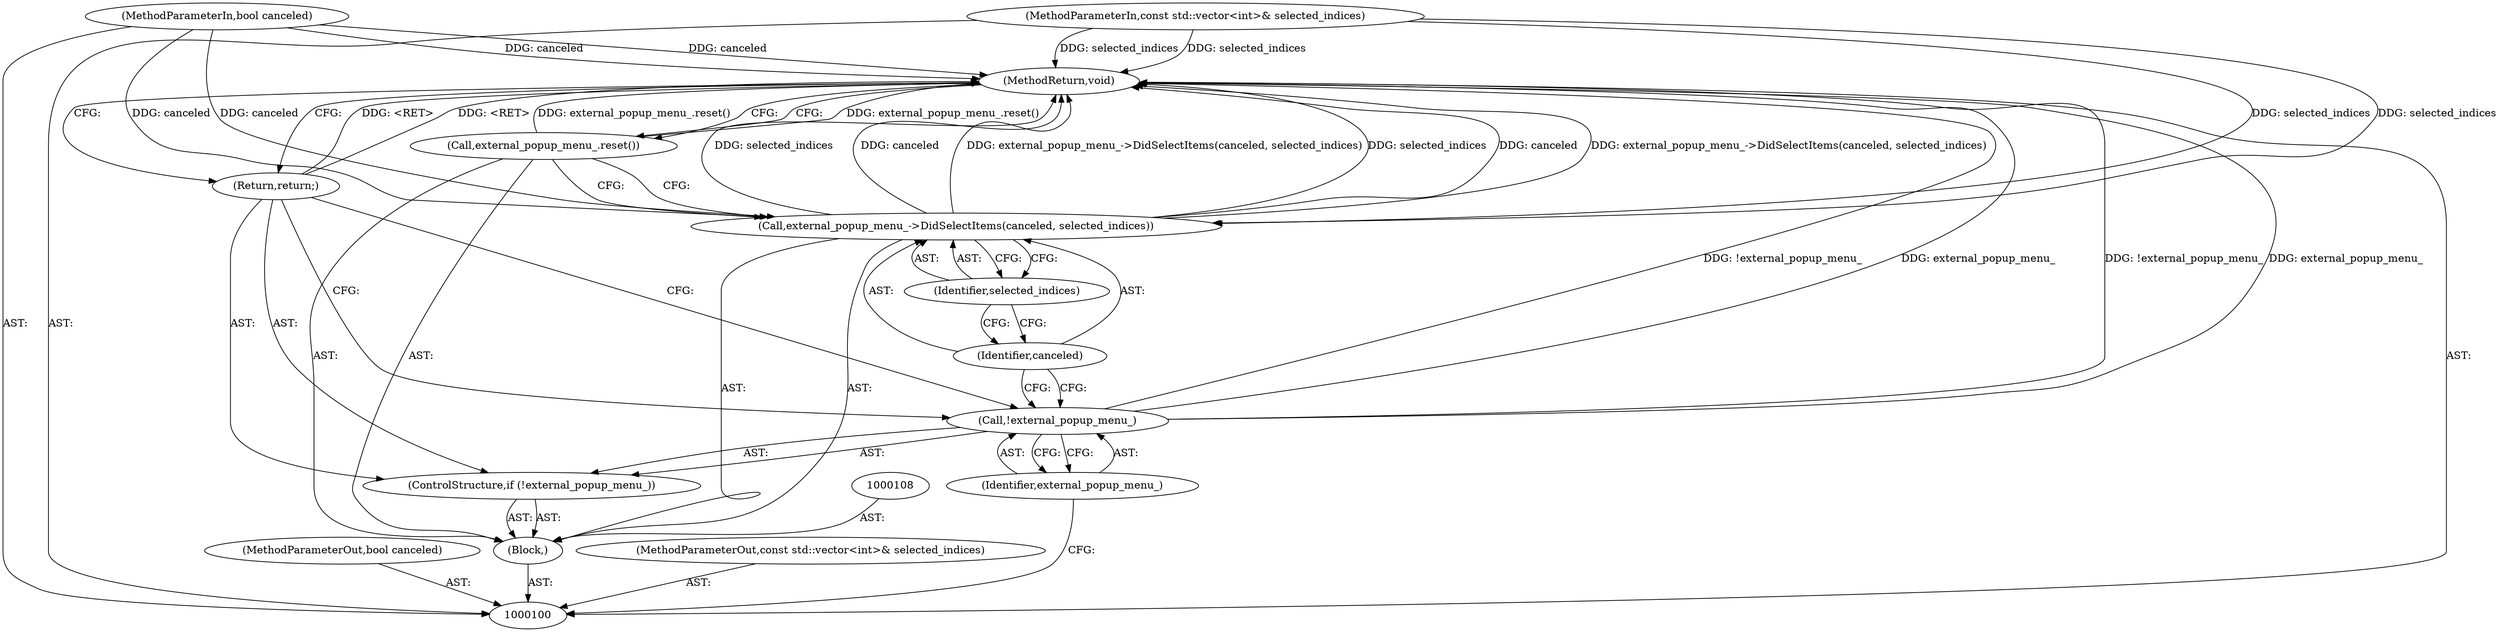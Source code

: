 digraph "1_Chrome_5405341d5cc268a0b2ff0678bd78ddda0892e7ea_0" {
"1000113" [label="(MethodReturn,void)"];
"1000101" [label="(MethodParameterIn,bool canceled)"];
"1000132" [label="(MethodParameterOut,bool canceled)"];
"1000102" [label="(MethodParameterIn,const std::vector<int>& selected_indices)"];
"1000133" [label="(MethodParameterOut,const std::vector<int>& selected_indices)"];
"1000103" [label="(Block,)"];
"1000104" [label="(ControlStructure,if (!external_popup_menu_))"];
"1000105" [label="(Call,!external_popup_menu_)"];
"1000106" [label="(Identifier,external_popup_menu_)"];
"1000107" [label="(Return,return;)"];
"1000109" [label="(Call,external_popup_menu_->DidSelectItems(canceled, selected_indices))"];
"1000110" [label="(Identifier,canceled)"];
"1000111" [label="(Identifier,selected_indices)"];
"1000112" [label="(Call,external_popup_menu_.reset())"];
"1000113" -> "1000100"  [label="AST: "];
"1000113" -> "1000107"  [label="CFG: "];
"1000113" -> "1000112"  [label="CFG: "];
"1000105" -> "1000113"  [label="DDG: !external_popup_menu_"];
"1000105" -> "1000113"  [label="DDG: external_popup_menu_"];
"1000109" -> "1000113"  [label="DDG: selected_indices"];
"1000109" -> "1000113"  [label="DDG: canceled"];
"1000109" -> "1000113"  [label="DDG: external_popup_menu_->DidSelectItems(canceled, selected_indices)"];
"1000102" -> "1000113"  [label="DDG: selected_indices"];
"1000112" -> "1000113"  [label="DDG: external_popup_menu_.reset()"];
"1000101" -> "1000113"  [label="DDG: canceled"];
"1000107" -> "1000113"  [label="DDG: <RET>"];
"1000101" -> "1000100"  [label="AST: "];
"1000101" -> "1000113"  [label="DDG: canceled"];
"1000101" -> "1000109"  [label="DDG: canceled"];
"1000132" -> "1000100"  [label="AST: "];
"1000102" -> "1000100"  [label="AST: "];
"1000102" -> "1000113"  [label="DDG: selected_indices"];
"1000102" -> "1000109"  [label="DDG: selected_indices"];
"1000133" -> "1000100"  [label="AST: "];
"1000103" -> "1000100"  [label="AST: "];
"1000104" -> "1000103"  [label="AST: "];
"1000108" -> "1000103"  [label="AST: "];
"1000109" -> "1000103"  [label="AST: "];
"1000112" -> "1000103"  [label="AST: "];
"1000104" -> "1000103"  [label="AST: "];
"1000105" -> "1000104"  [label="AST: "];
"1000107" -> "1000104"  [label="AST: "];
"1000105" -> "1000104"  [label="AST: "];
"1000105" -> "1000106"  [label="CFG: "];
"1000106" -> "1000105"  [label="AST: "];
"1000107" -> "1000105"  [label="CFG: "];
"1000110" -> "1000105"  [label="CFG: "];
"1000105" -> "1000113"  [label="DDG: !external_popup_menu_"];
"1000105" -> "1000113"  [label="DDG: external_popup_menu_"];
"1000106" -> "1000105"  [label="AST: "];
"1000106" -> "1000100"  [label="CFG: "];
"1000105" -> "1000106"  [label="CFG: "];
"1000107" -> "1000104"  [label="AST: "];
"1000107" -> "1000105"  [label="CFG: "];
"1000113" -> "1000107"  [label="CFG: "];
"1000107" -> "1000113"  [label="DDG: <RET>"];
"1000109" -> "1000103"  [label="AST: "];
"1000109" -> "1000111"  [label="CFG: "];
"1000110" -> "1000109"  [label="AST: "];
"1000111" -> "1000109"  [label="AST: "];
"1000112" -> "1000109"  [label="CFG: "];
"1000109" -> "1000113"  [label="DDG: selected_indices"];
"1000109" -> "1000113"  [label="DDG: canceled"];
"1000109" -> "1000113"  [label="DDG: external_popup_menu_->DidSelectItems(canceled, selected_indices)"];
"1000101" -> "1000109"  [label="DDG: canceled"];
"1000102" -> "1000109"  [label="DDG: selected_indices"];
"1000110" -> "1000109"  [label="AST: "];
"1000110" -> "1000105"  [label="CFG: "];
"1000111" -> "1000110"  [label="CFG: "];
"1000111" -> "1000109"  [label="AST: "];
"1000111" -> "1000110"  [label="CFG: "];
"1000109" -> "1000111"  [label="CFG: "];
"1000112" -> "1000103"  [label="AST: "];
"1000112" -> "1000109"  [label="CFG: "];
"1000113" -> "1000112"  [label="CFG: "];
"1000112" -> "1000113"  [label="DDG: external_popup_menu_.reset()"];
}
